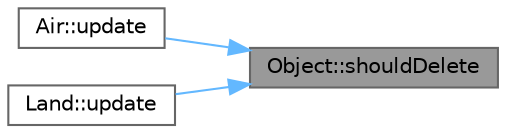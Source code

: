 digraph "Object::shouldDelete"
{
 // LATEX_PDF_SIZE
  bgcolor="transparent";
  edge [fontname=Helvetica,fontsize=10,labelfontname=Helvetica,labelfontsize=10];
  node [fontname=Helvetica,fontsize=10,shape=box,height=0.2,width=0.4];
  rankdir="RL";
  Node1 [id="Node000001",label="Object::shouldDelete",height=0.2,width=0.4,color="gray40", fillcolor="grey60", style="filled", fontcolor="black",tooltip=" "];
  Node1 -> Node2 [id="edge3_Node000001_Node000002",dir="back",color="steelblue1",style="solid",tooltip=" "];
  Node2 [id="Node000002",label="Air::update",height=0.2,width=0.4,color="grey40", fillcolor="white", style="filled",URL="$class_air.html#af69d0b97a17f128b091a3de191d82862",tooltip=" "];
  Node1 -> Node3 [id="edge4_Node000001_Node000003",dir="back",color="steelblue1",style="solid",tooltip=" "];
  Node3 [id="Node000003",label="Land::update",height=0.2,width=0.4,color="grey40", fillcolor="white", style="filled",URL="$class_land.html#a82f318af9a42680b029b77966ad79459",tooltip=" "];
}
